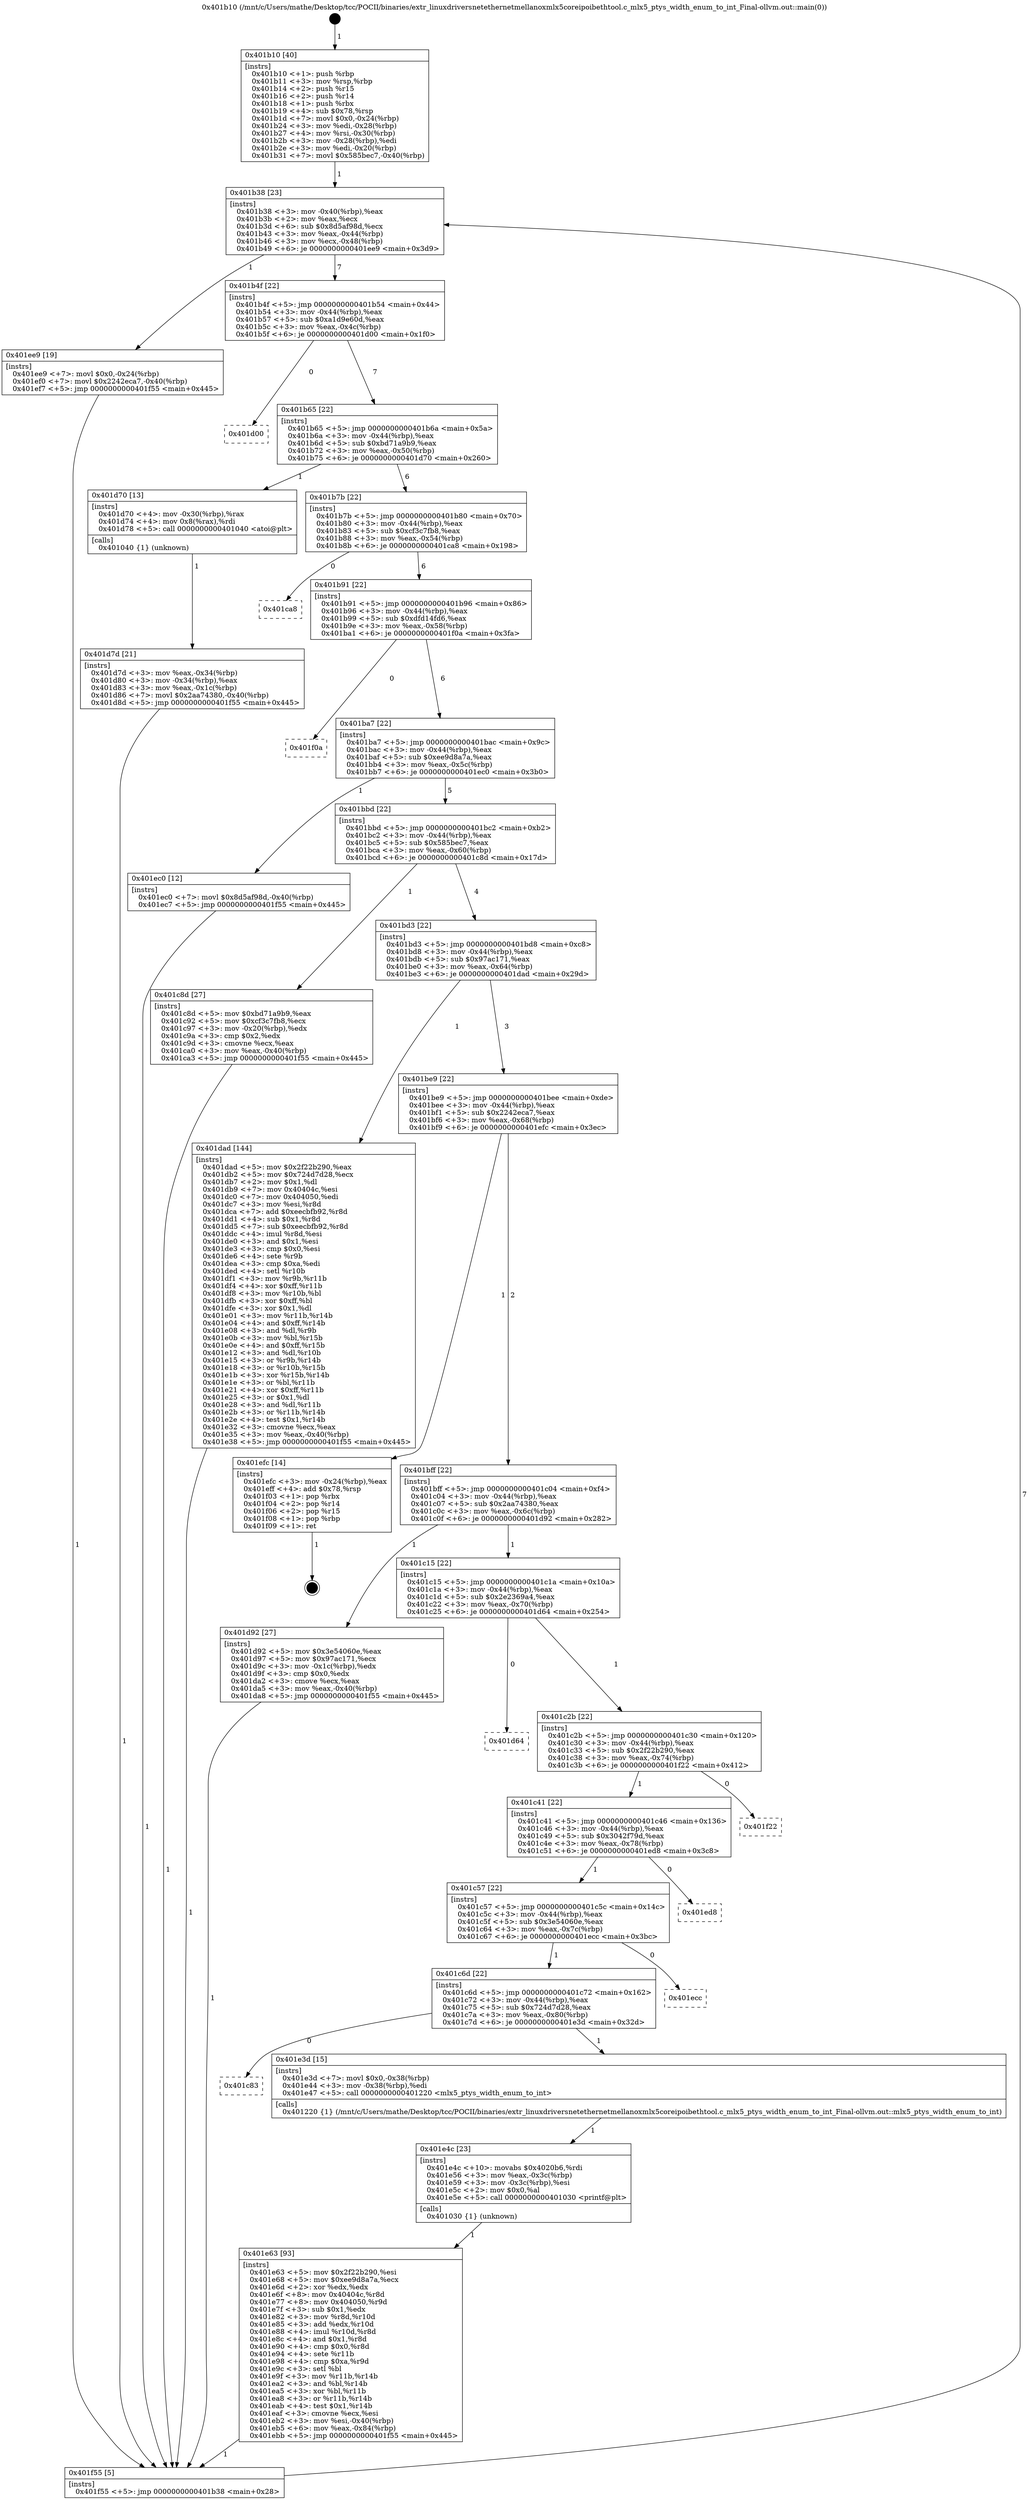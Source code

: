 digraph "0x401b10" {
  label = "0x401b10 (/mnt/c/Users/mathe/Desktop/tcc/POCII/binaries/extr_linuxdriversnetethernetmellanoxmlx5coreipoibethtool.c_mlx5_ptys_width_enum_to_int_Final-ollvm.out::main(0))"
  labelloc = "t"
  node[shape=record]

  Entry [label="",width=0.3,height=0.3,shape=circle,fillcolor=black,style=filled]
  "0x401b38" [label="{
     0x401b38 [23]\l
     | [instrs]\l
     &nbsp;&nbsp;0x401b38 \<+3\>: mov -0x40(%rbp),%eax\l
     &nbsp;&nbsp;0x401b3b \<+2\>: mov %eax,%ecx\l
     &nbsp;&nbsp;0x401b3d \<+6\>: sub $0x8d5af98d,%ecx\l
     &nbsp;&nbsp;0x401b43 \<+3\>: mov %eax,-0x44(%rbp)\l
     &nbsp;&nbsp;0x401b46 \<+3\>: mov %ecx,-0x48(%rbp)\l
     &nbsp;&nbsp;0x401b49 \<+6\>: je 0000000000401ee9 \<main+0x3d9\>\l
  }"]
  "0x401ee9" [label="{
     0x401ee9 [19]\l
     | [instrs]\l
     &nbsp;&nbsp;0x401ee9 \<+7\>: movl $0x0,-0x24(%rbp)\l
     &nbsp;&nbsp;0x401ef0 \<+7\>: movl $0x2242eca7,-0x40(%rbp)\l
     &nbsp;&nbsp;0x401ef7 \<+5\>: jmp 0000000000401f55 \<main+0x445\>\l
  }"]
  "0x401b4f" [label="{
     0x401b4f [22]\l
     | [instrs]\l
     &nbsp;&nbsp;0x401b4f \<+5\>: jmp 0000000000401b54 \<main+0x44\>\l
     &nbsp;&nbsp;0x401b54 \<+3\>: mov -0x44(%rbp),%eax\l
     &nbsp;&nbsp;0x401b57 \<+5\>: sub $0xa1d9e60d,%eax\l
     &nbsp;&nbsp;0x401b5c \<+3\>: mov %eax,-0x4c(%rbp)\l
     &nbsp;&nbsp;0x401b5f \<+6\>: je 0000000000401d00 \<main+0x1f0\>\l
  }"]
  Exit [label="",width=0.3,height=0.3,shape=circle,fillcolor=black,style=filled,peripheries=2]
  "0x401d00" [label="{
     0x401d00\l
  }", style=dashed]
  "0x401b65" [label="{
     0x401b65 [22]\l
     | [instrs]\l
     &nbsp;&nbsp;0x401b65 \<+5\>: jmp 0000000000401b6a \<main+0x5a\>\l
     &nbsp;&nbsp;0x401b6a \<+3\>: mov -0x44(%rbp),%eax\l
     &nbsp;&nbsp;0x401b6d \<+5\>: sub $0xbd71a9b9,%eax\l
     &nbsp;&nbsp;0x401b72 \<+3\>: mov %eax,-0x50(%rbp)\l
     &nbsp;&nbsp;0x401b75 \<+6\>: je 0000000000401d70 \<main+0x260\>\l
  }"]
  "0x401e63" [label="{
     0x401e63 [93]\l
     | [instrs]\l
     &nbsp;&nbsp;0x401e63 \<+5\>: mov $0x2f22b290,%esi\l
     &nbsp;&nbsp;0x401e68 \<+5\>: mov $0xee9d8a7a,%ecx\l
     &nbsp;&nbsp;0x401e6d \<+2\>: xor %edx,%edx\l
     &nbsp;&nbsp;0x401e6f \<+8\>: mov 0x40404c,%r8d\l
     &nbsp;&nbsp;0x401e77 \<+8\>: mov 0x404050,%r9d\l
     &nbsp;&nbsp;0x401e7f \<+3\>: sub $0x1,%edx\l
     &nbsp;&nbsp;0x401e82 \<+3\>: mov %r8d,%r10d\l
     &nbsp;&nbsp;0x401e85 \<+3\>: add %edx,%r10d\l
     &nbsp;&nbsp;0x401e88 \<+4\>: imul %r10d,%r8d\l
     &nbsp;&nbsp;0x401e8c \<+4\>: and $0x1,%r8d\l
     &nbsp;&nbsp;0x401e90 \<+4\>: cmp $0x0,%r8d\l
     &nbsp;&nbsp;0x401e94 \<+4\>: sete %r11b\l
     &nbsp;&nbsp;0x401e98 \<+4\>: cmp $0xa,%r9d\l
     &nbsp;&nbsp;0x401e9c \<+3\>: setl %bl\l
     &nbsp;&nbsp;0x401e9f \<+3\>: mov %r11b,%r14b\l
     &nbsp;&nbsp;0x401ea2 \<+3\>: and %bl,%r14b\l
     &nbsp;&nbsp;0x401ea5 \<+3\>: xor %bl,%r11b\l
     &nbsp;&nbsp;0x401ea8 \<+3\>: or %r11b,%r14b\l
     &nbsp;&nbsp;0x401eab \<+4\>: test $0x1,%r14b\l
     &nbsp;&nbsp;0x401eaf \<+3\>: cmovne %ecx,%esi\l
     &nbsp;&nbsp;0x401eb2 \<+3\>: mov %esi,-0x40(%rbp)\l
     &nbsp;&nbsp;0x401eb5 \<+6\>: mov %eax,-0x84(%rbp)\l
     &nbsp;&nbsp;0x401ebb \<+5\>: jmp 0000000000401f55 \<main+0x445\>\l
  }"]
  "0x401d70" [label="{
     0x401d70 [13]\l
     | [instrs]\l
     &nbsp;&nbsp;0x401d70 \<+4\>: mov -0x30(%rbp),%rax\l
     &nbsp;&nbsp;0x401d74 \<+4\>: mov 0x8(%rax),%rdi\l
     &nbsp;&nbsp;0x401d78 \<+5\>: call 0000000000401040 \<atoi@plt\>\l
     | [calls]\l
     &nbsp;&nbsp;0x401040 \{1\} (unknown)\l
  }"]
  "0x401b7b" [label="{
     0x401b7b [22]\l
     | [instrs]\l
     &nbsp;&nbsp;0x401b7b \<+5\>: jmp 0000000000401b80 \<main+0x70\>\l
     &nbsp;&nbsp;0x401b80 \<+3\>: mov -0x44(%rbp),%eax\l
     &nbsp;&nbsp;0x401b83 \<+5\>: sub $0xcf3c7fb8,%eax\l
     &nbsp;&nbsp;0x401b88 \<+3\>: mov %eax,-0x54(%rbp)\l
     &nbsp;&nbsp;0x401b8b \<+6\>: je 0000000000401ca8 \<main+0x198\>\l
  }"]
  "0x401e4c" [label="{
     0x401e4c [23]\l
     | [instrs]\l
     &nbsp;&nbsp;0x401e4c \<+10\>: movabs $0x4020b6,%rdi\l
     &nbsp;&nbsp;0x401e56 \<+3\>: mov %eax,-0x3c(%rbp)\l
     &nbsp;&nbsp;0x401e59 \<+3\>: mov -0x3c(%rbp),%esi\l
     &nbsp;&nbsp;0x401e5c \<+2\>: mov $0x0,%al\l
     &nbsp;&nbsp;0x401e5e \<+5\>: call 0000000000401030 \<printf@plt\>\l
     | [calls]\l
     &nbsp;&nbsp;0x401030 \{1\} (unknown)\l
  }"]
  "0x401ca8" [label="{
     0x401ca8\l
  }", style=dashed]
  "0x401b91" [label="{
     0x401b91 [22]\l
     | [instrs]\l
     &nbsp;&nbsp;0x401b91 \<+5\>: jmp 0000000000401b96 \<main+0x86\>\l
     &nbsp;&nbsp;0x401b96 \<+3\>: mov -0x44(%rbp),%eax\l
     &nbsp;&nbsp;0x401b99 \<+5\>: sub $0xdfd14fd6,%eax\l
     &nbsp;&nbsp;0x401b9e \<+3\>: mov %eax,-0x58(%rbp)\l
     &nbsp;&nbsp;0x401ba1 \<+6\>: je 0000000000401f0a \<main+0x3fa\>\l
  }"]
  "0x401c83" [label="{
     0x401c83\l
  }", style=dashed]
  "0x401f0a" [label="{
     0x401f0a\l
  }", style=dashed]
  "0x401ba7" [label="{
     0x401ba7 [22]\l
     | [instrs]\l
     &nbsp;&nbsp;0x401ba7 \<+5\>: jmp 0000000000401bac \<main+0x9c\>\l
     &nbsp;&nbsp;0x401bac \<+3\>: mov -0x44(%rbp),%eax\l
     &nbsp;&nbsp;0x401baf \<+5\>: sub $0xee9d8a7a,%eax\l
     &nbsp;&nbsp;0x401bb4 \<+3\>: mov %eax,-0x5c(%rbp)\l
     &nbsp;&nbsp;0x401bb7 \<+6\>: je 0000000000401ec0 \<main+0x3b0\>\l
  }"]
  "0x401e3d" [label="{
     0x401e3d [15]\l
     | [instrs]\l
     &nbsp;&nbsp;0x401e3d \<+7\>: movl $0x0,-0x38(%rbp)\l
     &nbsp;&nbsp;0x401e44 \<+3\>: mov -0x38(%rbp),%edi\l
     &nbsp;&nbsp;0x401e47 \<+5\>: call 0000000000401220 \<mlx5_ptys_width_enum_to_int\>\l
     | [calls]\l
     &nbsp;&nbsp;0x401220 \{1\} (/mnt/c/Users/mathe/Desktop/tcc/POCII/binaries/extr_linuxdriversnetethernetmellanoxmlx5coreipoibethtool.c_mlx5_ptys_width_enum_to_int_Final-ollvm.out::mlx5_ptys_width_enum_to_int)\l
  }"]
  "0x401ec0" [label="{
     0x401ec0 [12]\l
     | [instrs]\l
     &nbsp;&nbsp;0x401ec0 \<+7\>: movl $0x8d5af98d,-0x40(%rbp)\l
     &nbsp;&nbsp;0x401ec7 \<+5\>: jmp 0000000000401f55 \<main+0x445\>\l
  }"]
  "0x401bbd" [label="{
     0x401bbd [22]\l
     | [instrs]\l
     &nbsp;&nbsp;0x401bbd \<+5\>: jmp 0000000000401bc2 \<main+0xb2\>\l
     &nbsp;&nbsp;0x401bc2 \<+3\>: mov -0x44(%rbp),%eax\l
     &nbsp;&nbsp;0x401bc5 \<+5\>: sub $0x585bec7,%eax\l
     &nbsp;&nbsp;0x401bca \<+3\>: mov %eax,-0x60(%rbp)\l
     &nbsp;&nbsp;0x401bcd \<+6\>: je 0000000000401c8d \<main+0x17d\>\l
  }"]
  "0x401c6d" [label="{
     0x401c6d [22]\l
     | [instrs]\l
     &nbsp;&nbsp;0x401c6d \<+5\>: jmp 0000000000401c72 \<main+0x162\>\l
     &nbsp;&nbsp;0x401c72 \<+3\>: mov -0x44(%rbp),%eax\l
     &nbsp;&nbsp;0x401c75 \<+5\>: sub $0x724d7d28,%eax\l
     &nbsp;&nbsp;0x401c7a \<+3\>: mov %eax,-0x80(%rbp)\l
     &nbsp;&nbsp;0x401c7d \<+6\>: je 0000000000401e3d \<main+0x32d\>\l
  }"]
  "0x401c8d" [label="{
     0x401c8d [27]\l
     | [instrs]\l
     &nbsp;&nbsp;0x401c8d \<+5\>: mov $0xbd71a9b9,%eax\l
     &nbsp;&nbsp;0x401c92 \<+5\>: mov $0xcf3c7fb8,%ecx\l
     &nbsp;&nbsp;0x401c97 \<+3\>: mov -0x20(%rbp),%edx\l
     &nbsp;&nbsp;0x401c9a \<+3\>: cmp $0x2,%edx\l
     &nbsp;&nbsp;0x401c9d \<+3\>: cmovne %ecx,%eax\l
     &nbsp;&nbsp;0x401ca0 \<+3\>: mov %eax,-0x40(%rbp)\l
     &nbsp;&nbsp;0x401ca3 \<+5\>: jmp 0000000000401f55 \<main+0x445\>\l
  }"]
  "0x401bd3" [label="{
     0x401bd3 [22]\l
     | [instrs]\l
     &nbsp;&nbsp;0x401bd3 \<+5\>: jmp 0000000000401bd8 \<main+0xc8\>\l
     &nbsp;&nbsp;0x401bd8 \<+3\>: mov -0x44(%rbp),%eax\l
     &nbsp;&nbsp;0x401bdb \<+5\>: sub $0x97ac171,%eax\l
     &nbsp;&nbsp;0x401be0 \<+3\>: mov %eax,-0x64(%rbp)\l
     &nbsp;&nbsp;0x401be3 \<+6\>: je 0000000000401dad \<main+0x29d\>\l
  }"]
  "0x401f55" [label="{
     0x401f55 [5]\l
     | [instrs]\l
     &nbsp;&nbsp;0x401f55 \<+5\>: jmp 0000000000401b38 \<main+0x28\>\l
  }"]
  "0x401b10" [label="{
     0x401b10 [40]\l
     | [instrs]\l
     &nbsp;&nbsp;0x401b10 \<+1\>: push %rbp\l
     &nbsp;&nbsp;0x401b11 \<+3\>: mov %rsp,%rbp\l
     &nbsp;&nbsp;0x401b14 \<+2\>: push %r15\l
     &nbsp;&nbsp;0x401b16 \<+2\>: push %r14\l
     &nbsp;&nbsp;0x401b18 \<+1\>: push %rbx\l
     &nbsp;&nbsp;0x401b19 \<+4\>: sub $0x78,%rsp\l
     &nbsp;&nbsp;0x401b1d \<+7\>: movl $0x0,-0x24(%rbp)\l
     &nbsp;&nbsp;0x401b24 \<+3\>: mov %edi,-0x28(%rbp)\l
     &nbsp;&nbsp;0x401b27 \<+4\>: mov %rsi,-0x30(%rbp)\l
     &nbsp;&nbsp;0x401b2b \<+3\>: mov -0x28(%rbp),%edi\l
     &nbsp;&nbsp;0x401b2e \<+3\>: mov %edi,-0x20(%rbp)\l
     &nbsp;&nbsp;0x401b31 \<+7\>: movl $0x585bec7,-0x40(%rbp)\l
  }"]
  "0x401d7d" [label="{
     0x401d7d [21]\l
     | [instrs]\l
     &nbsp;&nbsp;0x401d7d \<+3\>: mov %eax,-0x34(%rbp)\l
     &nbsp;&nbsp;0x401d80 \<+3\>: mov -0x34(%rbp),%eax\l
     &nbsp;&nbsp;0x401d83 \<+3\>: mov %eax,-0x1c(%rbp)\l
     &nbsp;&nbsp;0x401d86 \<+7\>: movl $0x2aa74380,-0x40(%rbp)\l
     &nbsp;&nbsp;0x401d8d \<+5\>: jmp 0000000000401f55 \<main+0x445\>\l
  }"]
  "0x401ecc" [label="{
     0x401ecc\l
  }", style=dashed]
  "0x401dad" [label="{
     0x401dad [144]\l
     | [instrs]\l
     &nbsp;&nbsp;0x401dad \<+5\>: mov $0x2f22b290,%eax\l
     &nbsp;&nbsp;0x401db2 \<+5\>: mov $0x724d7d28,%ecx\l
     &nbsp;&nbsp;0x401db7 \<+2\>: mov $0x1,%dl\l
     &nbsp;&nbsp;0x401db9 \<+7\>: mov 0x40404c,%esi\l
     &nbsp;&nbsp;0x401dc0 \<+7\>: mov 0x404050,%edi\l
     &nbsp;&nbsp;0x401dc7 \<+3\>: mov %esi,%r8d\l
     &nbsp;&nbsp;0x401dca \<+7\>: add $0xeecbfb92,%r8d\l
     &nbsp;&nbsp;0x401dd1 \<+4\>: sub $0x1,%r8d\l
     &nbsp;&nbsp;0x401dd5 \<+7\>: sub $0xeecbfb92,%r8d\l
     &nbsp;&nbsp;0x401ddc \<+4\>: imul %r8d,%esi\l
     &nbsp;&nbsp;0x401de0 \<+3\>: and $0x1,%esi\l
     &nbsp;&nbsp;0x401de3 \<+3\>: cmp $0x0,%esi\l
     &nbsp;&nbsp;0x401de6 \<+4\>: sete %r9b\l
     &nbsp;&nbsp;0x401dea \<+3\>: cmp $0xa,%edi\l
     &nbsp;&nbsp;0x401ded \<+4\>: setl %r10b\l
     &nbsp;&nbsp;0x401df1 \<+3\>: mov %r9b,%r11b\l
     &nbsp;&nbsp;0x401df4 \<+4\>: xor $0xff,%r11b\l
     &nbsp;&nbsp;0x401df8 \<+3\>: mov %r10b,%bl\l
     &nbsp;&nbsp;0x401dfb \<+3\>: xor $0xff,%bl\l
     &nbsp;&nbsp;0x401dfe \<+3\>: xor $0x1,%dl\l
     &nbsp;&nbsp;0x401e01 \<+3\>: mov %r11b,%r14b\l
     &nbsp;&nbsp;0x401e04 \<+4\>: and $0xff,%r14b\l
     &nbsp;&nbsp;0x401e08 \<+3\>: and %dl,%r9b\l
     &nbsp;&nbsp;0x401e0b \<+3\>: mov %bl,%r15b\l
     &nbsp;&nbsp;0x401e0e \<+4\>: and $0xff,%r15b\l
     &nbsp;&nbsp;0x401e12 \<+3\>: and %dl,%r10b\l
     &nbsp;&nbsp;0x401e15 \<+3\>: or %r9b,%r14b\l
     &nbsp;&nbsp;0x401e18 \<+3\>: or %r10b,%r15b\l
     &nbsp;&nbsp;0x401e1b \<+3\>: xor %r15b,%r14b\l
     &nbsp;&nbsp;0x401e1e \<+3\>: or %bl,%r11b\l
     &nbsp;&nbsp;0x401e21 \<+4\>: xor $0xff,%r11b\l
     &nbsp;&nbsp;0x401e25 \<+3\>: or $0x1,%dl\l
     &nbsp;&nbsp;0x401e28 \<+3\>: and %dl,%r11b\l
     &nbsp;&nbsp;0x401e2b \<+3\>: or %r11b,%r14b\l
     &nbsp;&nbsp;0x401e2e \<+4\>: test $0x1,%r14b\l
     &nbsp;&nbsp;0x401e32 \<+3\>: cmovne %ecx,%eax\l
     &nbsp;&nbsp;0x401e35 \<+3\>: mov %eax,-0x40(%rbp)\l
     &nbsp;&nbsp;0x401e38 \<+5\>: jmp 0000000000401f55 \<main+0x445\>\l
  }"]
  "0x401be9" [label="{
     0x401be9 [22]\l
     | [instrs]\l
     &nbsp;&nbsp;0x401be9 \<+5\>: jmp 0000000000401bee \<main+0xde\>\l
     &nbsp;&nbsp;0x401bee \<+3\>: mov -0x44(%rbp),%eax\l
     &nbsp;&nbsp;0x401bf1 \<+5\>: sub $0x2242eca7,%eax\l
     &nbsp;&nbsp;0x401bf6 \<+3\>: mov %eax,-0x68(%rbp)\l
     &nbsp;&nbsp;0x401bf9 \<+6\>: je 0000000000401efc \<main+0x3ec\>\l
  }"]
  "0x401c57" [label="{
     0x401c57 [22]\l
     | [instrs]\l
     &nbsp;&nbsp;0x401c57 \<+5\>: jmp 0000000000401c5c \<main+0x14c\>\l
     &nbsp;&nbsp;0x401c5c \<+3\>: mov -0x44(%rbp),%eax\l
     &nbsp;&nbsp;0x401c5f \<+5\>: sub $0x3e54060e,%eax\l
     &nbsp;&nbsp;0x401c64 \<+3\>: mov %eax,-0x7c(%rbp)\l
     &nbsp;&nbsp;0x401c67 \<+6\>: je 0000000000401ecc \<main+0x3bc\>\l
  }"]
  "0x401efc" [label="{
     0x401efc [14]\l
     | [instrs]\l
     &nbsp;&nbsp;0x401efc \<+3\>: mov -0x24(%rbp),%eax\l
     &nbsp;&nbsp;0x401eff \<+4\>: add $0x78,%rsp\l
     &nbsp;&nbsp;0x401f03 \<+1\>: pop %rbx\l
     &nbsp;&nbsp;0x401f04 \<+2\>: pop %r14\l
     &nbsp;&nbsp;0x401f06 \<+2\>: pop %r15\l
     &nbsp;&nbsp;0x401f08 \<+1\>: pop %rbp\l
     &nbsp;&nbsp;0x401f09 \<+1\>: ret\l
  }"]
  "0x401bff" [label="{
     0x401bff [22]\l
     | [instrs]\l
     &nbsp;&nbsp;0x401bff \<+5\>: jmp 0000000000401c04 \<main+0xf4\>\l
     &nbsp;&nbsp;0x401c04 \<+3\>: mov -0x44(%rbp),%eax\l
     &nbsp;&nbsp;0x401c07 \<+5\>: sub $0x2aa74380,%eax\l
     &nbsp;&nbsp;0x401c0c \<+3\>: mov %eax,-0x6c(%rbp)\l
     &nbsp;&nbsp;0x401c0f \<+6\>: je 0000000000401d92 \<main+0x282\>\l
  }"]
  "0x401ed8" [label="{
     0x401ed8\l
  }", style=dashed]
  "0x401d92" [label="{
     0x401d92 [27]\l
     | [instrs]\l
     &nbsp;&nbsp;0x401d92 \<+5\>: mov $0x3e54060e,%eax\l
     &nbsp;&nbsp;0x401d97 \<+5\>: mov $0x97ac171,%ecx\l
     &nbsp;&nbsp;0x401d9c \<+3\>: mov -0x1c(%rbp),%edx\l
     &nbsp;&nbsp;0x401d9f \<+3\>: cmp $0x0,%edx\l
     &nbsp;&nbsp;0x401da2 \<+3\>: cmove %ecx,%eax\l
     &nbsp;&nbsp;0x401da5 \<+3\>: mov %eax,-0x40(%rbp)\l
     &nbsp;&nbsp;0x401da8 \<+5\>: jmp 0000000000401f55 \<main+0x445\>\l
  }"]
  "0x401c15" [label="{
     0x401c15 [22]\l
     | [instrs]\l
     &nbsp;&nbsp;0x401c15 \<+5\>: jmp 0000000000401c1a \<main+0x10a\>\l
     &nbsp;&nbsp;0x401c1a \<+3\>: mov -0x44(%rbp),%eax\l
     &nbsp;&nbsp;0x401c1d \<+5\>: sub $0x2e2369a4,%eax\l
     &nbsp;&nbsp;0x401c22 \<+3\>: mov %eax,-0x70(%rbp)\l
     &nbsp;&nbsp;0x401c25 \<+6\>: je 0000000000401d64 \<main+0x254\>\l
  }"]
  "0x401c41" [label="{
     0x401c41 [22]\l
     | [instrs]\l
     &nbsp;&nbsp;0x401c41 \<+5\>: jmp 0000000000401c46 \<main+0x136\>\l
     &nbsp;&nbsp;0x401c46 \<+3\>: mov -0x44(%rbp),%eax\l
     &nbsp;&nbsp;0x401c49 \<+5\>: sub $0x3042f79d,%eax\l
     &nbsp;&nbsp;0x401c4e \<+3\>: mov %eax,-0x78(%rbp)\l
     &nbsp;&nbsp;0x401c51 \<+6\>: je 0000000000401ed8 \<main+0x3c8\>\l
  }"]
  "0x401d64" [label="{
     0x401d64\l
  }", style=dashed]
  "0x401c2b" [label="{
     0x401c2b [22]\l
     | [instrs]\l
     &nbsp;&nbsp;0x401c2b \<+5\>: jmp 0000000000401c30 \<main+0x120\>\l
     &nbsp;&nbsp;0x401c30 \<+3\>: mov -0x44(%rbp),%eax\l
     &nbsp;&nbsp;0x401c33 \<+5\>: sub $0x2f22b290,%eax\l
     &nbsp;&nbsp;0x401c38 \<+3\>: mov %eax,-0x74(%rbp)\l
     &nbsp;&nbsp;0x401c3b \<+6\>: je 0000000000401f22 \<main+0x412\>\l
  }"]
  "0x401f22" [label="{
     0x401f22\l
  }", style=dashed]
  Entry -> "0x401b10" [label=" 1"]
  "0x401b38" -> "0x401ee9" [label=" 1"]
  "0x401b38" -> "0x401b4f" [label=" 7"]
  "0x401efc" -> Exit [label=" 1"]
  "0x401b4f" -> "0x401d00" [label=" 0"]
  "0x401b4f" -> "0x401b65" [label=" 7"]
  "0x401ee9" -> "0x401f55" [label=" 1"]
  "0x401b65" -> "0x401d70" [label=" 1"]
  "0x401b65" -> "0x401b7b" [label=" 6"]
  "0x401ec0" -> "0x401f55" [label=" 1"]
  "0x401b7b" -> "0x401ca8" [label=" 0"]
  "0x401b7b" -> "0x401b91" [label=" 6"]
  "0x401e63" -> "0x401f55" [label=" 1"]
  "0x401b91" -> "0x401f0a" [label=" 0"]
  "0x401b91" -> "0x401ba7" [label=" 6"]
  "0x401e4c" -> "0x401e63" [label=" 1"]
  "0x401ba7" -> "0x401ec0" [label=" 1"]
  "0x401ba7" -> "0x401bbd" [label=" 5"]
  "0x401e3d" -> "0x401e4c" [label=" 1"]
  "0x401bbd" -> "0x401c8d" [label=" 1"]
  "0x401bbd" -> "0x401bd3" [label=" 4"]
  "0x401c8d" -> "0x401f55" [label=" 1"]
  "0x401b10" -> "0x401b38" [label=" 1"]
  "0x401f55" -> "0x401b38" [label=" 7"]
  "0x401d70" -> "0x401d7d" [label=" 1"]
  "0x401d7d" -> "0x401f55" [label=" 1"]
  "0x401c6d" -> "0x401e3d" [label=" 1"]
  "0x401bd3" -> "0x401dad" [label=" 1"]
  "0x401bd3" -> "0x401be9" [label=" 3"]
  "0x401c6d" -> "0x401c83" [label=" 0"]
  "0x401be9" -> "0x401efc" [label=" 1"]
  "0x401be9" -> "0x401bff" [label=" 2"]
  "0x401c57" -> "0x401ecc" [label=" 0"]
  "0x401bff" -> "0x401d92" [label=" 1"]
  "0x401bff" -> "0x401c15" [label=" 1"]
  "0x401d92" -> "0x401f55" [label=" 1"]
  "0x401dad" -> "0x401f55" [label=" 1"]
  "0x401c57" -> "0x401c6d" [label=" 1"]
  "0x401c15" -> "0x401d64" [label=" 0"]
  "0x401c15" -> "0x401c2b" [label=" 1"]
  "0x401c41" -> "0x401ed8" [label=" 0"]
  "0x401c2b" -> "0x401f22" [label=" 0"]
  "0x401c2b" -> "0x401c41" [label=" 1"]
  "0x401c41" -> "0x401c57" [label=" 1"]
}
